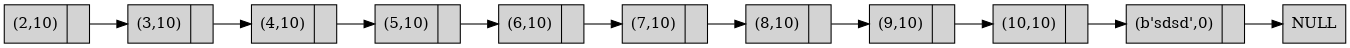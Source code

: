 digraph List { rankdir=LR 
 size="9,9"
node[shape=record,style=filled] 
"NULL" [shape=box] 
 "(2,10)"[label ="{(2,10)|}"]
 "(3,10)"[label ="{(3,10)|}"]
 "(4,10)"[label ="{(4,10)|}"]
 "(5,10)"[label ="{(5,10)|}"]
 "(6,10)"[label ="{(6,10)|}"]
 "(7,10)"[label ="{(7,10)|}"]
 "(8,10)"[label ="{(8,10)|}"]
 "(9,10)"[label ="{(9,10)|}"]
 "(10,10)"[label ="{(10,10)|}"]
 "(b'sdsd',0)"[label ="{(b'sdsd',0)|}"]
  "(2,10)" ->  "(3,10)" ->  "(4,10)" ->  "(5,10)" ->  "(6,10)" ->  "(7,10)" ->  "(8,10)" ->  "(9,10)" ->  "(10,10)" ->  "(b'sdsd',0)" -> "NULL"}